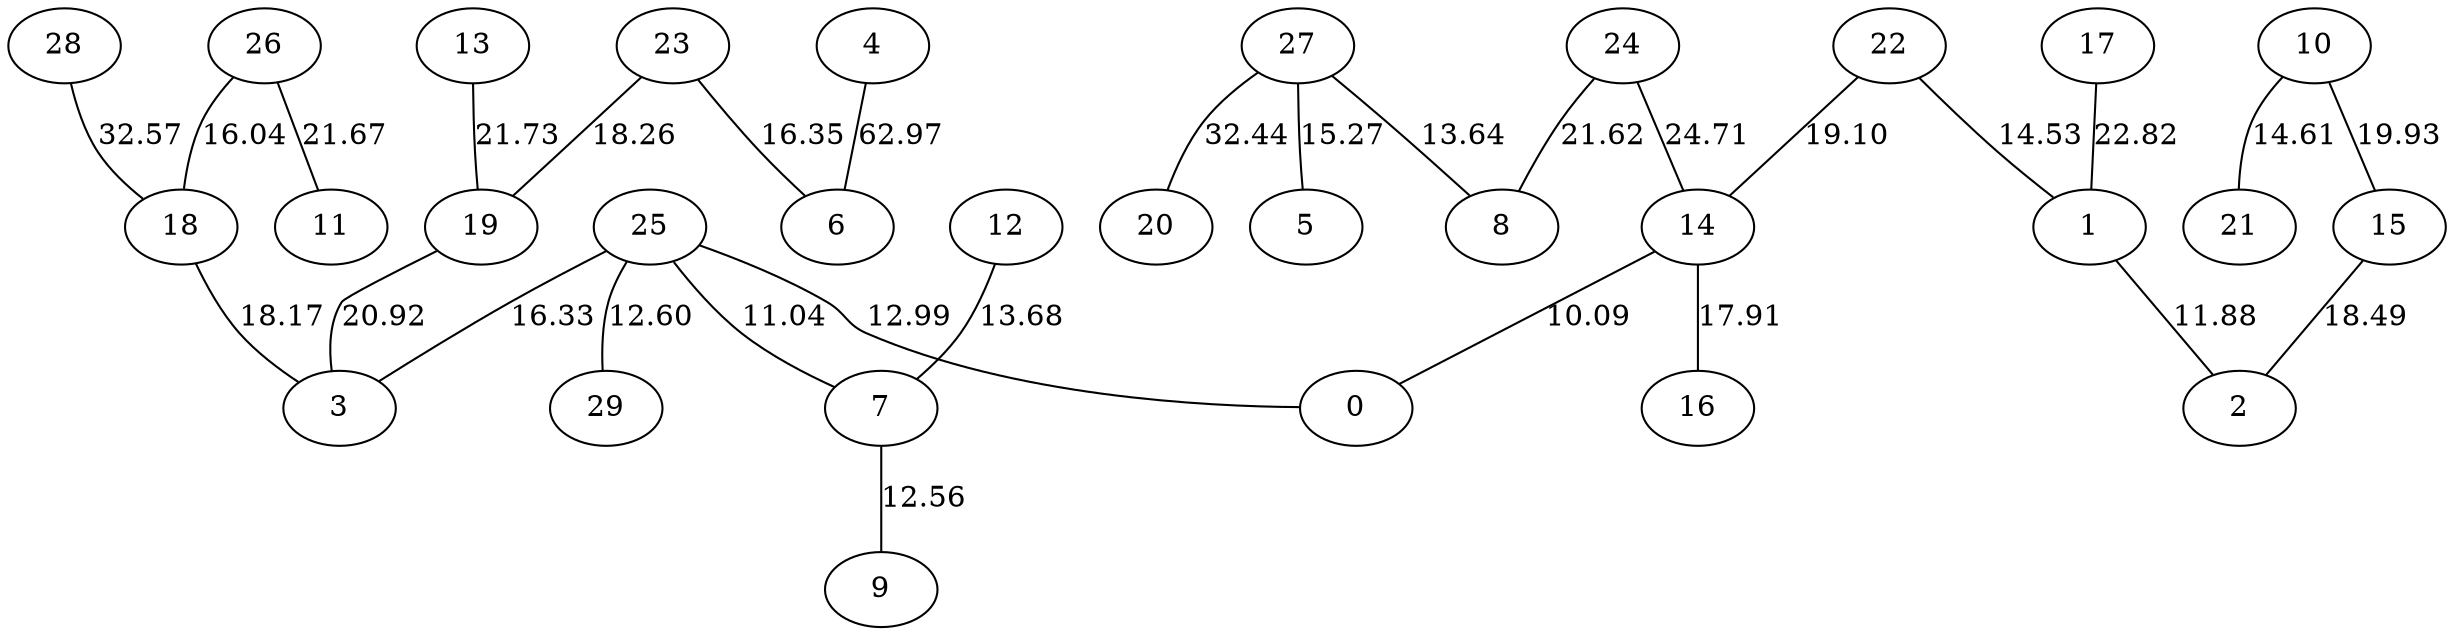 graph G{
22--14 [label=19.10];
22--1 [label=14.53];
23--19 [label=18.26];
23--6 [label=16.35];
24--14 [label=24.71];
24--8 [label=21.62];
25--3 [label=16.33];
25--0 [label=12.99];
25--29 [label=12.60];
25--7 [label=11.04];
26--11 [label=21.67];
26--18 [label=16.04];
27--20 [label=32.44];
27--5 [label=15.27];
27--8 [label=13.64];
28--18 [label=32.57];
10--15 [label=19.93];
10--21 [label=14.61];
12--7 [label=13.68];
13--19 [label=21.73];
14--16 [label=17.91];
14--0 [label=10.09];
15--2 [label=18.49];
17--1 [label=22.82];
18--3 [label=18.17];
19--3 [label=20.92];
1--2 [label=11.88];
4--6 [label=62.97];
7--9 [label=12.56];
}